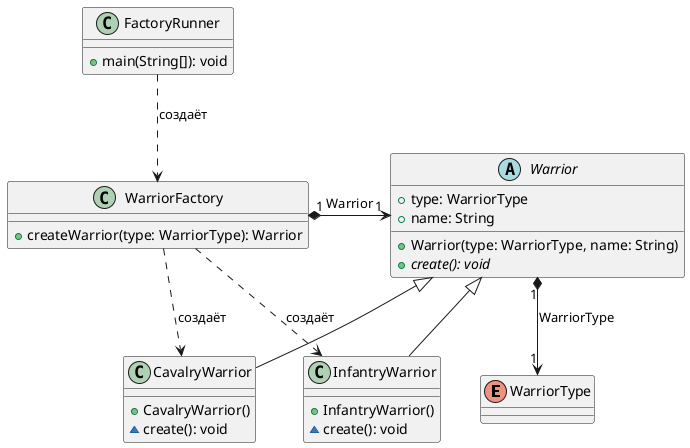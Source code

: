 @startuml

enum WarriorType

abstract class Warrior {
    + type: WarriorType
    + name: String
    + Warrior(type: WarriorType, name: String)
    + {abstract} create(): void
}
class InfantryWarrior extends Warrior {
    + InfantryWarrior()
    ~ create(): void
}
class CavalryWarrior extends Warrior {
    + CavalryWarrior()
    ~ create(): void
}

class FactoryRunner {
    + main(String[]): void
}
class WarriorFactory {
    + createWarrior(type: WarriorType): Warrior
}

WarriorFactory..> InfantryWarrior : создаёт
WarriorFactory..> CavalryWarrior : создаёт
FactoryRunner ..> WarriorFactory : создаёт
WarriorFactory "1" *-> "1" Warrior : Warrior
Warrior "1" *--> "1" WarriorType : WarriorType

@enduml